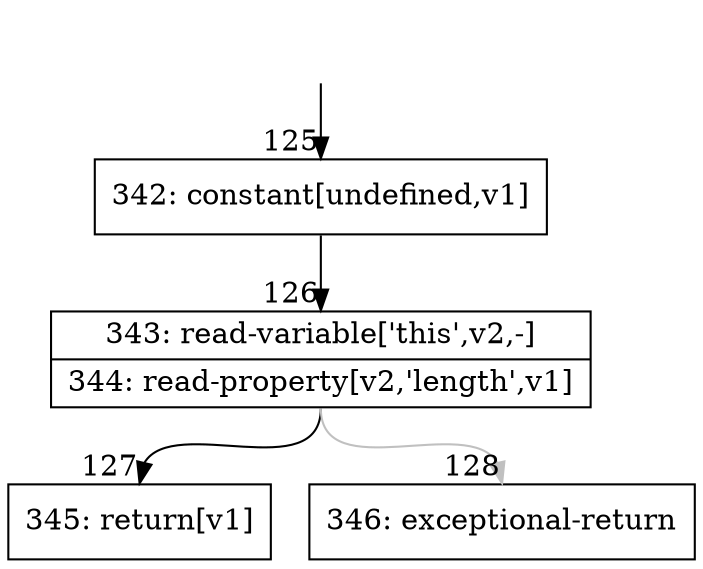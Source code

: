 digraph {
rankdir="TD"
BB_entry7[shape=none,label=""];
BB_entry7 -> BB125 [tailport=s, headport=n, headlabel="    125"]
BB125 [shape=record label="{342: constant[undefined,v1]}" ] 
BB125 -> BB126 [tailport=s, headport=n, headlabel="      126"]
BB126 [shape=record label="{343: read-variable['this',v2,-]|344: read-property[v2,'length',v1]}" ] 
BB126 -> BB127 [tailport=s, headport=n, headlabel="      127"]
BB126 -> BB128 [tailport=s, headport=n, color=gray, headlabel="      128"]
BB127 [shape=record label="{345: return[v1]}" ] 
BB128 [shape=record label="{346: exceptional-return}" ] 
}

